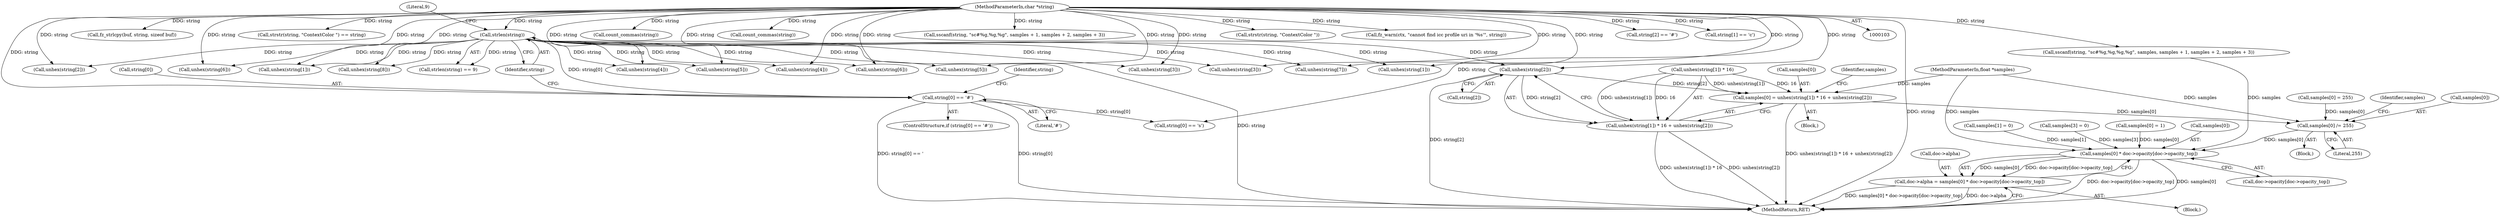 digraph "0_ghostscript_60dabde18d7fe12b19da8b509bdfee9cc886aafc_0@array" {
"1000165" [label="(Call,unhex(string[2]))"];
"1000150" [label="(Call,strlen(string))"];
"1000142" [label="(Call,string[0] == '#')"];
"1000106" [label="(MethodParameterIn,char *string)"];
"1000154" [label="(Call,samples[0] = unhex(string[1]) * 16 + unhex(string[2]))"];
"1000266" [label="(Call,samples[0] /= 255)"];
"1000526" [label="(Call,samples[0] * doc->opacity[doc->opacity_top])"];
"1000522" [label="(Call,doc->alpha = samples[0] * doc->opacity[doc->opacity_top])"];
"1000158" [label="(Call,unhex(string[1]) * 16 + unhex(string[2]))"];
"1000160" [label="(Call,unhex(string[1]))"];
"1000195" [label="(Call,unhex(string[6]))"];
"1000153" [label="(Block,)"];
"1000349" [label="(Call,fz_strlcpy(buf, string, sizeof buf))"];
"1000126" [label="(Call,samples[0] = 1)"];
"1000151" [label="(Identifier,string)"];
"1000343" [label="(Call,strstr(string, \"ContextColor \") == string)"];
"1000216" [label="(Call,samples[0] = 255)"];
"1000527" [label="(Call,samples[0])"];
"1000147" [label="(Block,)"];
"1000158" [label="(Call,unhex(string[1]) * 16 + unhex(string[2]))"];
"1000522" [label="(Call,doc->alpha = samples[0] * doc->opacity[doc->opacity_top])"];
"1000232" [label="(Call,unhex(string[2]))"];
"1000270" [label="(Literal,255)"];
"1000106" [label="(MethodParameterIn,char *string)"];
"1000291" [label="(Identifier,string)"];
"1000146" [label="(Literal,'#')"];
"1000180" [label="(Call,unhex(string[4]))"];
"1000171" [label="(Identifier,samples)"];
"1000266" [label="(Call,samples[0] /= 255)"];
"1000242" [label="(Call,unhex(string[3]))"];
"1000325" [label="(Call,count_commas(string))"];
"1000175" [label="(Call,unhex(string[3]))"];
"1000308" [label="(Call,count_commas(string))"];
"1000131" [label="(Call,samples[1] = 0)"];
"1000205" [label="(Call,unhex(string[7]))"];
"1000150" [label="(Call,strlen(string))"];
"1000136" [label="(Call,samples[3] = 0)"];
"1000227" [label="(Call,unhex(string[1]))"];
"1000273" [label="(Identifier,samples)"];
"1000526" [label="(Call,samples[0] * doc->opacity[doc->opacity_top])"];
"1000210" [label="(Call,unhex(string[8]))"];
"1000149" [label="(Call,strlen(string) == 9)"];
"1000311" [label="(Call,sscanf(string, \"sc#%g,%g,%g\", samples + 1, samples + 2, samples + 3))"];
"1000537" [label="(MethodReturn,RET)"];
"1000142" [label="(Call,string[0] == '#')"];
"1000262" [label="(Call,unhex(string[6]))"];
"1000159" [label="(Call,unhex(string[1]) * 16)"];
"1000344" [label="(Call,strstr(string, \"ContextColor \"))"];
"1000267" [label="(Call,samples[0])"];
"1000109" [label="(Block,)"];
"1000154" [label="(Call,samples[0] = unhex(string[1]) * 16 + unhex(string[2]))"];
"1000155" [label="(Call,samples[0])"];
"1000108" [label="(MethodParameterIn,float *samples)"];
"1000166" [label="(Call,string[2])"];
"1000152" [label="(Literal,9)"];
"1000141" [label="(ControlStructure,if (string[0] == '#'))"];
"1000368" [label="(Call,fz_warn(ctx, \"cannot find icc profile uri in '%s'\", string))"];
"1000257" [label="(Call,unhex(string[5]))"];
"1000165" [label="(Call,unhex(string[2]))"];
"1000328" [label="(Call,sscanf(string, \"sc#%g,%g,%g,%g\", samples, samples + 1, samples + 2, samples + 3))"];
"1000143" [label="(Call,string[0])"];
"1000530" [label="(Call,doc->opacity[doc->opacity_top])"];
"1000523" [label="(Call,doc->alpha)"];
"1000300" [label="(Call,string[2] == '#')"];
"1000295" [label="(Call,string[1] == 'c')"];
"1000190" [label="(Call,unhex(string[5]))"];
"1000247" [label="(Call,unhex(string[4]))"];
"1000289" [label="(Call,string[0] == 's')"];
"1000165" -> "1000158"  [label="AST: "];
"1000165" -> "1000166"  [label="CFG: "];
"1000166" -> "1000165"  [label="AST: "];
"1000158" -> "1000165"  [label="CFG: "];
"1000165" -> "1000537"  [label="DDG: string[2]"];
"1000165" -> "1000154"  [label="DDG: string[2]"];
"1000165" -> "1000158"  [label="DDG: string[2]"];
"1000150" -> "1000165"  [label="DDG: string"];
"1000106" -> "1000165"  [label="DDG: string"];
"1000150" -> "1000149"  [label="AST: "];
"1000150" -> "1000151"  [label="CFG: "];
"1000151" -> "1000150"  [label="AST: "];
"1000152" -> "1000150"  [label="CFG: "];
"1000150" -> "1000537"  [label="DDG: string"];
"1000150" -> "1000149"  [label="DDG: string"];
"1000142" -> "1000150"  [label="DDG: string[0]"];
"1000106" -> "1000150"  [label="DDG: string"];
"1000150" -> "1000160"  [label="DDG: string"];
"1000150" -> "1000175"  [label="DDG: string"];
"1000150" -> "1000180"  [label="DDG: string"];
"1000150" -> "1000190"  [label="DDG: string"];
"1000150" -> "1000195"  [label="DDG: string"];
"1000150" -> "1000205"  [label="DDG: string"];
"1000150" -> "1000210"  [label="DDG: string"];
"1000150" -> "1000227"  [label="DDG: string"];
"1000150" -> "1000232"  [label="DDG: string"];
"1000150" -> "1000242"  [label="DDG: string"];
"1000150" -> "1000247"  [label="DDG: string"];
"1000150" -> "1000257"  [label="DDG: string"];
"1000150" -> "1000262"  [label="DDG: string"];
"1000142" -> "1000141"  [label="AST: "];
"1000142" -> "1000146"  [label="CFG: "];
"1000143" -> "1000142"  [label="AST: "];
"1000146" -> "1000142"  [label="AST: "];
"1000151" -> "1000142"  [label="CFG: "];
"1000291" -> "1000142"  [label="CFG: "];
"1000142" -> "1000537"  [label="DDG: string[0] == '"];
"1000142" -> "1000537"  [label="DDG: string[0]"];
"1000106" -> "1000142"  [label="DDG: string"];
"1000142" -> "1000289"  [label="DDG: string[0]"];
"1000106" -> "1000103"  [label="AST: "];
"1000106" -> "1000537"  [label="DDG: string"];
"1000106" -> "1000160"  [label="DDG: string"];
"1000106" -> "1000175"  [label="DDG: string"];
"1000106" -> "1000180"  [label="DDG: string"];
"1000106" -> "1000190"  [label="DDG: string"];
"1000106" -> "1000195"  [label="DDG: string"];
"1000106" -> "1000205"  [label="DDG: string"];
"1000106" -> "1000210"  [label="DDG: string"];
"1000106" -> "1000227"  [label="DDG: string"];
"1000106" -> "1000232"  [label="DDG: string"];
"1000106" -> "1000242"  [label="DDG: string"];
"1000106" -> "1000247"  [label="DDG: string"];
"1000106" -> "1000257"  [label="DDG: string"];
"1000106" -> "1000262"  [label="DDG: string"];
"1000106" -> "1000289"  [label="DDG: string"];
"1000106" -> "1000295"  [label="DDG: string"];
"1000106" -> "1000300"  [label="DDG: string"];
"1000106" -> "1000308"  [label="DDG: string"];
"1000106" -> "1000311"  [label="DDG: string"];
"1000106" -> "1000325"  [label="DDG: string"];
"1000106" -> "1000328"  [label="DDG: string"];
"1000106" -> "1000344"  [label="DDG: string"];
"1000106" -> "1000343"  [label="DDG: string"];
"1000106" -> "1000349"  [label="DDG: string"];
"1000106" -> "1000368"  [label="DDG: string"];
"1000154" -> "1000153"  [label="AST: "];
"1000154" -> "1000158"  [label="CFG: "];
"1000155" -> "1000154"  [label="AST: "];
"1000158" -> "1000154"  [label="AST: "];
"1000171" -> "1000154"  [label="CFG: "];
"1000154" -> "1000537"  [label="DDG: unhex(string[1]) * 16 + unhex(string[2])"];
"1000159" -> "1000154"  [label="DDG: unhex(string[1])"];
"1000159" -> "1000154"  [label="DDG: 16"];
"1000108" -> "1000154"  [label="DDG: samples"];
"1000154" -> "1000266"  [label="DDG: samples[0]"];
"1000266" -> "1000147"  [label="AST: "];
"1000266" -> "1000270"  [label="CFG: "];
"1000267" -> "1000266"  [label="AST: "];
"1000270" -> "1000266"  [label="AST: "];
"1000273" -> "1000266"  [label="CFG: "];
"1000216" -> "1000266"  [label="DDG: samples[0]"];
"1000108" -> "1000266"  [label="DDG: samples"];
"1000266" -> "1000526"  [label="DDG: samples[0]"];
"1000526" -> "1000522"  [label="AST: "];
"1000526" -> "1000530"  [label="CFG: "];
"1000527" -> "1000526"  [label="AST: "];
"1000530" -> "1000526"  [label="AST: "];
"1000522" -> "1000526"  [label="CFG: "];
"1000526" -> "1000537"  [label="DDG: doc->opacity[doc->opacity_top]"];
"1000526" -> "1000537"  [label="DDG: samples[0]"];
"1000526" -> "1000522"  [label="DDG: samples[0]"];
"1000526" -> "1000522"  [label="DDG: doc->opacity[doc->opacity_top]"];
"1000328" -> "1000526"  [label="DDG: samples"];
"1000126" -> "1000526"  [label="DDG: samples[0]"];
"1000108" -> "1000526"  [label="DDG: samples"];
"1000131" -> "1000526"  [label="DDG: samples[1]"];
"1000136" -> "1000526"  [label="DDG: samples[3]"];
"1000522" -> "1000109"  [label="AST: "];
"1000523" -> "1000522"  [label="AST: "];
"1000537" -> "1000522"  [label="CFG: "];
"1000522" -> "1000537"  [label="DDG: samples[0] * doc->opacity[doc->opacity_top]"];
"1000522" -> "1000537"  [label="DDG: doc->alpha"];
"1000159" -> "1000158"  [label="AST: "];
"1000158" -> "1000537"  [label="DDG: unhex(string[1]) * 16"];
"1000158" -> "1000537"  [label="DDG: unhex(string[2])"];
"1000159" -> "1000158"  [label="DDG: unhex(string[1])"];
"1000159" -> "1000158"  [label="DDG: 16"];
}
